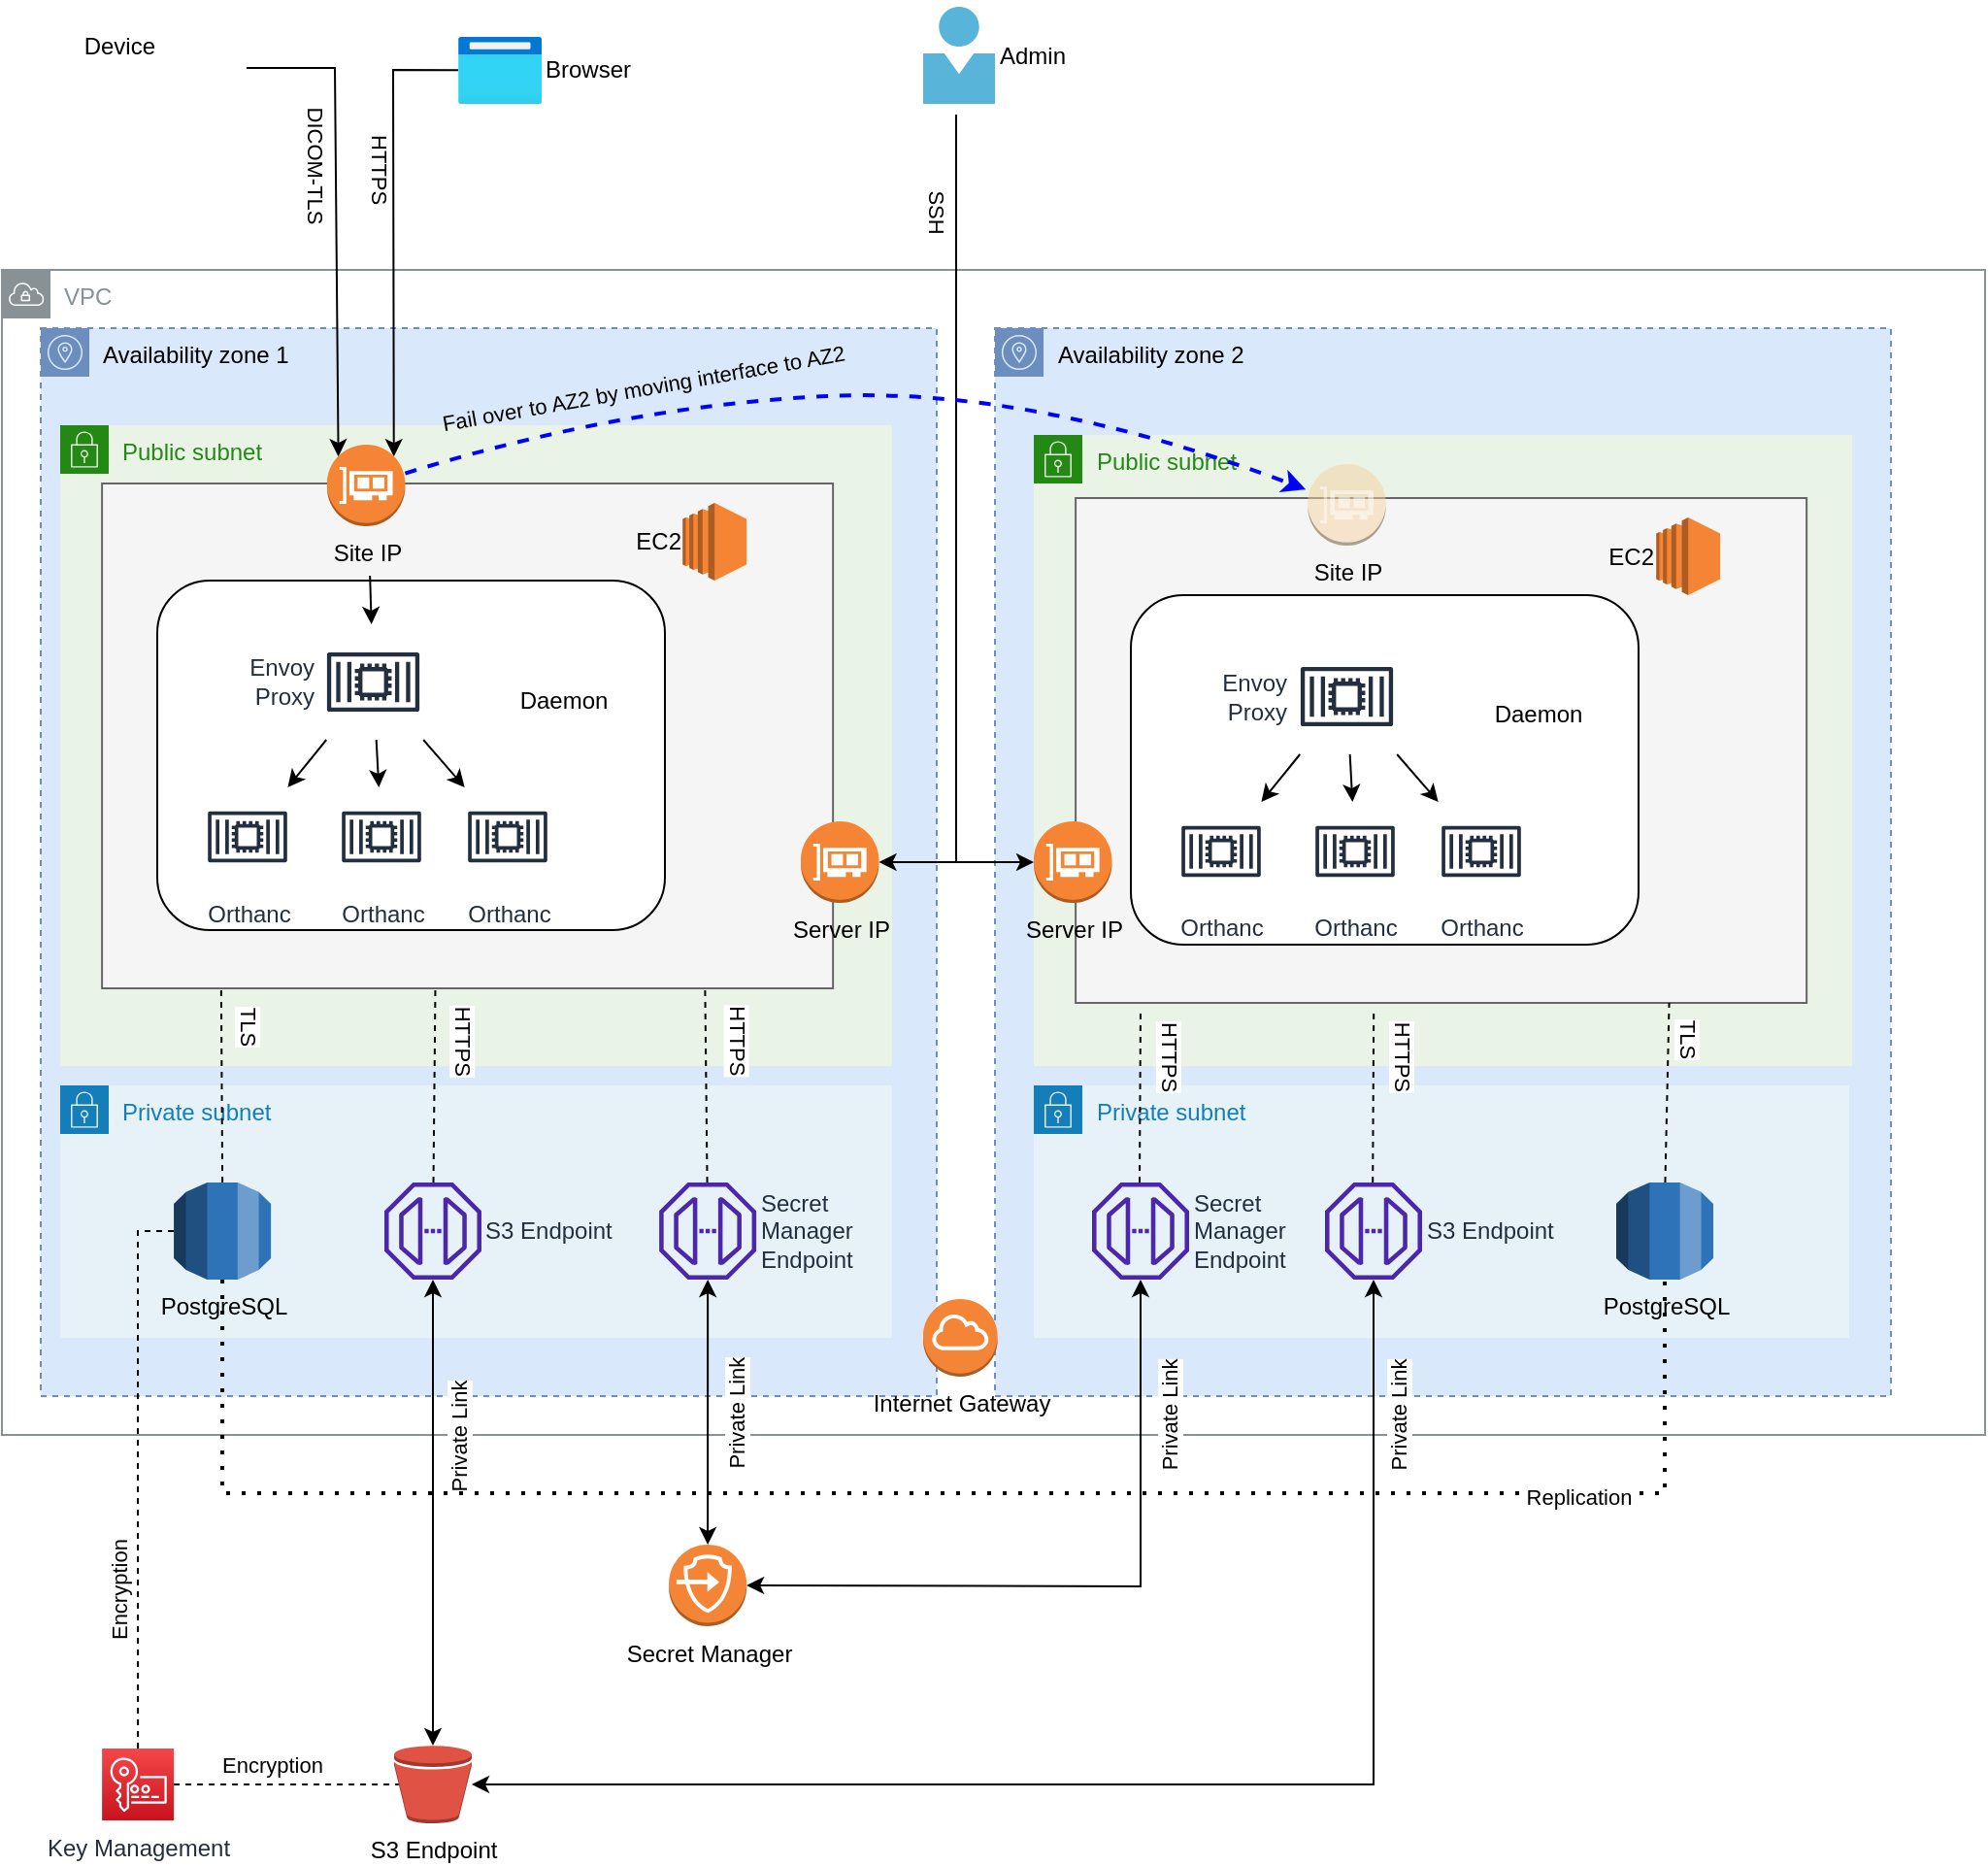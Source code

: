 <mxfile version="20.5.3" type="device"><diagram id="QTiDfhaBVZw6TGImOVXF" name="Page-1"><mxGraphModel dx="946" dy="585" grid="1" gridSize="10" guides="1" tooltips="1" connect="1" arrows="1" fold="1" page="1" pageScale="1" pageWidth="850" pageHeight="1100" math="0" shadow="0"><root><mxCell id="0"/><mxCell id="1" parent="0"/><mxCell id="wy8Q__5yKFntjVzz3vQ7-47" value="VPC" style="outlineConnect=0;gradientColor=none;html=1;whiteSpace=wrap;fontSize=12;fontStyle=0;shape=mxgraph.aws4.group;grIcon=mxgraph.aws4.group_vpc;strokeColor=#879196;fillColor=none;verticalAlign=top;align=left;spacingLeft=30;fontColor=#879196;dashed=0;" parent="1" vertex="1"><mxGeometry x="80" y="180" width="1021.5" height="600" as="geometry"/></mxCell><mxCell id="wy8Q__5yKFntjVzz3vQ7-43" value="Availability zone 1" style="outlineConnect=0;html=1;whiteSpace=wrap;fontSize=12;fontStyle=0;shape=mxgraph.aws4.group;grIcon=mxgraph.aws4.group_availability_zone;verticalAlign=top;align=left;spacingLeft=30;dashed=1;fillColor=#dae8fc;strokeColor=#6c8ebf;" parent="1" vertex="1"><mxGeometry x="100" y="210" width="461.5" height="550" as="geometry"/></mxCell><mxCell id="wy8Q__5yKFntjVzz3vQ7-44" value="Public subnet" style="points=[[0,0],[0.25,0],[0.5,0],[0.75,0],[1,0],[1,0.25],[1,0.5],[1,0.75],[1,1],[0.75,1],[0.5,1],[0.25,1],[0,1],[0,0.75],[0,0.5],[0,0.25]];outlineConnect=0;gradientColor=none;html=1;whiteSpace=wrap;fontSize=12;fontStyle=0;shape=mxgraph.aws4.group;grIcon=mxgraph.aws4.group_security_group;grStroke=0;strokeColor=#248814;fillColor=#E9F3E6;verticalAlign=top;align=left;spacingLeft=30;fontColor=#248814;dashed=0;" parent="1" vertex="1"><mxGeometry x="110" y="260" width="428.56" height="330" as="geometry"/></mxCell><mxCell id="wy8Q__5yKFntjVzz3vQ7-45" value="" style="rounded=0;whiteSpace=wrap;html=1;fillColor=#f5f5f5;strokeColor=#666666;fontColor=#333333;" parent="1" vertex="1"><mxGeometry x="131.56" y="290" width="376.5" height="260" as="geometry"/></mxCell><mxCell id="wy8Q__5yKFntjVzz3vQ7-46" value="Private subnet" style="points=[[0,0],[0.25,0],[0.5,0],[0.75,0],[1,0],[1,0.25],[1,0.5],[1,0.75],[1,1],[0.75,1],[0.5,1],[0.25,1],[0,1],[0,0.75],[0,0.5],[0,0.25]];outlineConnect=0;gradientColor=none;html=1;whiteSpace=wrap;fontSize=12;fontStyle=0;shape=mxgraph.aws4.group;grIcon=mxgraph.aws4.group_security_group;grStroke=0;strokeColor=#147EBA;fillColor=#E6F2F8;verticalAlign=top;align=left;spacingLeft=30;fontColor=#147EBA;dashed=0;" parent="1" vertex="1"><mxGeometry x="110" y="600" width="428.56" height="130" as="geometry"/></mxCell><mxCell id="wy8Q__5yKFntjVzz3vQ7-56" value="EC2" style="outlineConnect=0;dashed=0;verticalLabelPosition=middle;verticalAlign=middle;align=right;html=1;shape=mxgraph.aws3.ec2;fillColor=#F58534;gradientColor=none;labelPosition=left;" parent="1" vertex="1"><mxGeometry x="430.62" y="300" width="32.94" height="40" as="geometry"/></mxCell><mxCell id="wy8Q__5yKFntjVzz3vQ7-57" value="Availability zone 2" style="outlineConnect=0;html=1;whiteSpace=wrap;fontSize=12;fontStyle=0;shape=mxgraph.aws4.group;grIcon=mxgraph.aws4.group_availability_zone;verticalAlign=top;align=left;spacingLeft=30;dashed=1;fillColor=#dae8fc;strokeColor=#6c8ebf;" parent="1" vertex="1"><mxGeometry x="591.5" y="210" width="461.5" height="550" as="geometry"/></mxCell><mxCell id="wy8Q__5yKFntjVzz3vQ7-58" value="Public subnet" style="points=[[0,0],[0.25,0],[0.5,0],[0.75,0],[1,0],[1,0.25],[1,0.5],[1,0.75],[1,1],[0.75,1],[0.5,1],[0.25,1],[0,1],[0,0.75],[0,0.5],[0,0.25]];outlineConnect=0;gradientColor=none;html=1;whiteSpace=wrap;fontSize=12;fontStyle=0;shape=mxgraph.aws4.group;grIcon=mxgraph.aws4.group_security_group;grStroke=0;strokeColor=#248814;fillColor=#E9F3E6;verticalAlign=top;align=left;spacingLeft=30;fontColor=#248814;dashed=0;" parent="1" vertex="1"><mxGeometry x="611.5" y="265" width="421.5" height="325" as="geometry"/></mxCell><mxCell id="wy8Q__5yKFntjVzz3vQ7-63" value="Private subnet" style="points=[[0,0],[0.25,0],[0.5,0],[0.75,0],[1,0],[1,0.25],[1,0.5],[1,0.75],[1,1],[0.75,1],[0.5,1],[0.25,1],[0,1],[0,0.75],[0,0.5],[0,0.25]];outlineConnect=0;gradientColor=none;html=1;whiteSpace=wrap;fontSize=12;fontStyle=0;shape=mxgraph.aws4.group;grIcon=mxgraph.aws4.group_security_group;grStroke=0;strokeColor=#147EBA;fillColor=#E6F2F8;verticalAlign=top;align=left;spacingLeft=30;fontColor=#147EBA;dashed=0;" parent="1" vertex="1"><mxGeometry x="611.5" y="600" width="420" height="130" as="geometry"/></mxCell><mxCell id="wy8Q__5yKFntjVzz3vQ7-65" value="PostgreSQL" style="outlineConnect=0;dashed=0;verticalLabelPosition=bottom;verticalAlign=top;align=center;html=1;shape=mxgraph.aws3.rds;fillColor=#2E73B8;gradientColor=none;labelPosition=center;" parent="1" vertex="1"><mxGeometry x="168.56" y="650" width="50" height="50" as="geometry"/></mxCell><mxCell id="wy8Q__5yKFntjVzz3vQ7-77" value="Browser" style="aspect=fixed;html=1;points=[];align=left;image;fontSize=12;image=img/lib/azure2/general/Browser.svg;labelPosition=right;verticalLabelPosition=middle;verticalAlign=middle;" parent="1" vertex="1"><mxGeometry x="315.0" y="60" width="43.13" height="34.5" as="geometry"/></mxCell><mxCell id="wy8Q__5yKFntjVzz3vQ7-81" value="" style="rounded=1;whiteSpace=wrap;html=1;verticalAlign=middle;" parent="1" vertex="1"><mxGeometry x="160" y="340" width="261.5" height="180" as="geometry"/></mxCell><mxCell id="wy8Q__5yKFntjVzz3vQ7-78" value="Envoy&lt;br&gt;Proxy" style="sketch=0;outlineConnect=0;fontColor=#232F3E;gradientColor=none;strokeColor=#232F3E;fillColor=#ffffff;dashed=0;verticalLabelPosition=middle;verticalAlign=middle;align=right;html=1;fontSize=12;fontStyle=0;aspect=fixed;shape=mxgraph.aws4.resourceIcon;resIcon=mxgraph.aws4.container_2;labelPosition=left;" parent="1" vertex="1"><mxGeometry x="241.5" y="362.5" width="59.5" height="59.5" as="geometry"/></mxCell><mxCell id="wy8Q__5yKFntjVzz3vQ7-79" value="Orthanc" style="sketch=0;outlineConnect=0;fontColor=#232F3E;gradientColor=none;strokeColor=#232F3E;fillColor=#ffffff;dashed=0;verticalLabelPosition=bottom;verticalAlign=top;align=center;html=1;fontSize=12;fontStyle=0;aspect=fixed;shape=mxgraph.aws4.resourceIcon;resIcon=mxgraph.aws4.container_2;labelPosition=center;" parent="1" vertex="1"><mxGeometry x="181" y="446.5" width="51" height="51" as="geometry"/></mxCell><mxCell id="wy8Q__5yKFntjVzz3vQ7-82" value="" style="endArrow=classic;html=1;rounded=0;" parent="1" source="wy8Q__5yKFntjVzz3vQ7-78" target="wy8Q__5yKFntjVzz3vQ7-79" edge="1"><mxGeometry width="50" height="50" relative="1" as="geometry"><mxPoint x="470" y="510" as="sourcePoint"/><mxPoint x="206" y="460" as="targetPoint"/></mxGeometry></mxCell><mxCell id="wy8Q__5yKFntjVzz3vQ7-80" value="Daemon" style="shape=image;html=1;verticalAlign=top;verticalLabelPosition=bottom;labelBackgroundColor=#ffffff;imageAspect=0;aspect=fixed;image=https://cdn1.iconfinder.com/data/icons/social-media-2106/24/social_media_social_media_logo_docker-128.png" parent="1" vertex="1"><mxGeometry x="350.53" y="350" width="37.5" height="37.5" as="geometry"/></mxCell><mxCell id="wy8Q__5yKFntjVzz3vQ7-86" value="Device" style="shape=image;html=1;verticalAlign=middle;verticalLabelPosition=middle;labelBackgroundColor=#ffffff;imageAspect=0;aspect=fixed;image=https://cdn1.iconfinder.com/data/icons/computer-hardware-hand-drawn-vol-2/52/scanner__scan__machine__media__multimedia__scanning__office-128.png;labelPosition=left;align=right;" parent="1" vertex="1"><mxGeometry x="160" y="41.5" width="46" height="46" as="geometry"/></mxCell><mxCell id="wy8Q__5yKFntjVzz3vQ7-88" value="Admin" style="sketch=0;aspect=fixed;html=1;points=[];align=left;image;fontSize=12;image=img/lib/mscae/Person.svg;labelPosition=right;verticalLabelPosition=middle;verticalAlign=middle;" parent="1" vertex="1"><mxGeometry x="554.5" y="44.5" width="37" height="50" as="geometry"/></mxCell><mxCell id="wy8Q__5yKFntjVzz3vQ7-98" value="Secret Manager" style="outlineConnect=0;dashed=0;verticalLabelPosition=bottom;verticalAlign=top;align=center;html=1;shape=mxgraph.aws3.endpoints;fillColor=#F58536;gradientColor=none;" parent="1" vertex="1"><mxGeometry x="423.56" y="836.5" width="40" height="42" as="geometry"/></mxCell><mxCell id="wy8Q__5yKFntjVzz3vQ7-99" value="S3 Endpoint" style="outlineConnect=0;dashed=0;verticalLabelPosition=bottom;verticalAlign=top;align=center;html=1;shape=mxgraph.aws3.bucket;fillColor=#E05243;gradientColor=none;" parent="1" vertex="1"><mxGeometry x="282" y="940" width="40" height="40" as="geometry"/></mxCell><mxCell id="P0doHV3i4hpOtutFLJiP-2" value="Orthanc" style="sketch=0;outlineConnect=0;fontColor=#232F3E;gradientColor=none;strokeColor=#232F3E;fillColor=#ffffff;dashed=0;verticalLabelPosition=bottom;verticalAlign=top;align=center;html=1;fontSize=12;fontStyle=0;aspect=fixed;shape=mxgraph.aws4.resourceIcon;resIcon=mxgraph.aws4.container_2;labelPosition=center;" parent="1" vertex="1"><mxGeometry x="250" y="446.5" width="51" height="51" as="geometry"/></mxCell><mxCell id="P0doHV3i4hpOtutFLJiP-3" value="Orthanc" style="sketch=0;outlineConnect=0;fontColor=#232F3E;gradientColor=none;strokeColor=#232F3E;fillColor=#ffffff;dashed=0;verticalLabelPosition=bottom;verticalAlign=top;align=center;html=1;fontSize=12;fontStyle=0;aspect=fixed;shape=mxgraph.aws4.resourceIcon;resIcon=mxgraph.aws4.container_2;labelPosition=center;" parent="1" vertex="1"><mxGeometry x="315" y="446.5" width="51" height="51" as="geometry"/></mxCell><mxCell id="P0doHV3i4hpOtutFLJiP-4" value="" style="endArrow=classic;html=1;rounded=0;" parent="1" source="wy8Q__5yKFntjVzz3vQ7-78" target="P0doHV3i4hpOtutFLJiP-3" edge="1"><mxGeometry width="50" height="50" relative="1" as="geometry"><mxPoint x="254.5" y="438.398" as="sourcePoint"/><mxPoint x="242" y="450.602" as="targetPoint"/></mxGeometry></mxCell><mxCell id="P0doHV3i4hpOtutFLJiP-5" value="" style="endArrow=classic;html=1;rounded=0;" parent="1" source="wy8Q__5yKFntjVzz3vQ7-78" target="P0doHV3i4hpOtutFLJiP-2" edge="1"><mxGeometry width="50" height="50" relative="1" as="geometry"><mxPoint x="309.179" y="431" as="sourcePoint"/><mxPoint x="326.821" y="450" as="targetPoint"/></mxGeometry></mxCell><mxCell id="P0doHV3i4hpOtutFLJiP-7" value="S3 Endpoint" style="sketch=0;outlineConnect=0;fontColor=#232F3E;gradientColor=none;fillColor=#4D27AA;strokeColor=none;dashed=0;verticalLabelPosition=middle;verticalAlign=middle;align=left;html=1;fontSize=12;fontStyle=0;aspect=fixed;pointerEvents=1;shape=mxgraph.aws4.endpoint;labelPosition=right;" parent="1" vertex="1"><mxGeometry x="277" y="650" width="50" height="50" as="geometry"/></mxCell><mxCell id="P0doHV3i4hpOtutFLJiP-9" value="Secret&lt;br&gt;Manager&lt;br&gt;Endpoint" style="sketch=0;outlineConnect=0;fontColor=#232F3E;gradientColor=none;fillColor=#4D27AA;strokeColor=none;dashed=0;verticalLabelPosition=middle;verticalAlign=middle;align=left;html=1;fontSize=12;fontStyle=0;aspect=fixed;pointerEvents=1;shape=mxgraph.aws4.endpoint;labelPosition=right;" parent="1" vertex="1"><mxGeometry x="418.56" y="650" width="50" height="50" as="geometry"/></mxCell><mxCell id="P0doHV3i4hpOtutFLJiP-10" value="" style="endArrow=classic;startArrow=classic;html=1;rounded=0;exitX=0.5;exitY=0;exitDx=0;exitDy=0;exitPerimeter=0;" parent="1" source="wy8Q__5yKFntjVzz3vQ7-99" target="P0doHV3i4hpOtutFLJiP-7" edge="1"><mxGeometry width="50" height="50" relative="1" as="geometry"><mxPoint x="318.56" y="610" as="sourcePoint"/><mxPoint x="368.56" y="560" as="targetPoint"/></mxGeometry></mxCell><mxCell id="P0doHV3i4hpOtutFLJiP-16" value="Private Link" style="edgeLabel;html=1;align=center;verticalAlign=middle;resizable=0;points=[];rotation=-90;" parent="P0doHV3i4hpOtutFLJiP-10" vertex="1" connectable="0"><mxGeometry x="0.643" y="-1" relative="1" as="geometry"><mxPoint x="12" y="38" as="offset"/></mxGeometry></mxCell><mxCell id="P0doHV3i4hpOtutFLJiP-11" value="" style="endArrow=classic;startArrow=classic;html=1;rounded=0;" parent="1" source="wy8Q__5yKFntjVzz3vQ7-98" target="P0doHV3i4hpOtutFLJiP-9" edge="1"><mxGeometry width="50" height="50" relative="1" as="geometry"><mxPoint x="312.0" y="850" as="sourcePoint"/><mxPoint x="312.0" y="710" as="targetPoint"/></mxGeometry></mxCell><mxCell id="P0doHV3i4hpOtutFLJiP-17" value="Private Link" style="edgeLabel;html=1;align=center;verticalAlign=middle;resizable=0;points=[];rotation=-90;" parent="P0doHV3i4hpOtutFLJiP-11" vertex="1" connectable="0"><mxGeometry x="0.511" y="1" relative="1" as="geometry"><mxPoint x="16" y="36" as="offset"/></mxGeometry></mxCell><mxCell id="P0doHV3i4hpOtutFLJiP-19" value="" style="endArrow=classic;html=1;rounded=0;entryX=1;entryY=0.5;entryDx=0;entryDy=0;entryPerimeter=0;" parent="1" target="P0doHV3i4hpOtutFLJiP-44" edge="1"><mxGeometry width="50" height="50" relative="1" as="geometry"><mxPoint x="571.5" y="100" as="sourcePoint"/><mxPoint x="258.56" y="550" as="targetPoint"/><Array as="points"><mxPoint x="571.5" y="485"/></Array></mxGeometry></mxCell><mxCell id="P0doHV3i4hpOtutFLJiP-25" value="" style="endArrow=none;dashed=1;html=1;rounded=0;entryX=0.456;entryY=1;entryDx=0;entryDy=0;entryPerimeter=0;" parent="1" source="P0doHV3i4hpOtutFLJiP-7" target="wy8Q__5yKFntjVzz3vQ7-45" edge="1"><mxGeometry width="50" height="50" relative="1" as="geometry"><mxPoint x="311.5" y="590" as="sourcePoint"/><mxPoint x="361.5" y="540" as="targetPoint"/></mxGeometry></mxCell><mxCell id="P0doHV3i4hpOtutFLJiP-31" value="HTTPS" style="edgeLabel;html=1;align=center;verticalAlign=middle;resizable=0;points=[];rotation=90;" parent="P0doHV3i4hpOtutFLJiP-25" vertex="1" connectable="0"><mxGeometry x="0.728" relative="1" as="geometry"><mxPoint x="15" y="13" as="offset"/></mxGeometry></mxCell><mxCell id="P0doHV3i4hpOtutFLJiP-26" value="" style="endArrow=none;dashed=1;html=1;rounded=0;entryX=0.825;entryY=0.997;entryDx=0;entryDy=0;entryPerimeter=0;" parent="1" source="P0doHV3i4hpOtutFLJiP-9" target="wy8Q__5yKFntjVzz3vQ7-45" edge="1"><mxGeometry width="50" height="50" relative="1" as="geometry"><mxPoint x="308.838" y="660" as="sourcePoint"/><mxPoint x="288.726" y="501" as="targetPoint"/></mxGeometry></mxCell><mxCell id="P0doHV3i4hpOtutFLJiP-32" value="HTTPS" style="edgeLabel;html=1;align=center;verticalAlign=middle;resizable=0;points=[];rotation=90;" parent="P0doHV3i4hpOtutFLJiP-26" vertex="1" connectable="0"><mxGeometry x="0.714" y="-2" relative="1" as="geometry"><mxPoint x="15" y="13" as="offset"/></mxGeometry></mxCell><mxCell id="P0doHV3i4hpOtutFLJiP-29" value="" style="endArrow=none;dashed=1;html=1;rounded=0;entryX=0.163;entryY=0.998;entryDx=0;entryDy=0;entryPerimeter=0;exitX=0.5;exitY=0;exitDx=0;exitDy=0;exitPerimeter=0;" parent="1" source="wy8Q__5yKFntjVzz3vQ7-65" target="wy8Q__5yKFntjVzz3vQ7-45" edge="1"><mxGeometry width="50" height="50" relative="1" as="geometry"><mxPoint x="311.581" y="660" as="sourcePoint"/><mxPoint x="309.903" y="560.0" as="targetPoint"/></mxGeometry></mxCell><mxCell id="P0doHV3i4hpOtutFLJiP-30" value="TLS" style="edgeLabel;html=1;align=center;verticalAlign=middle;resizable=0;points=[];rotation=90;" parent="P0doHV3i4hpOtutFLJiP-29" vertex="1" connectable="0"><mxGeometry x="0.691" y="2" relative="1" as="geometry"><mxPoint x="16" y="4" as="offset"/></mxGeometry></mxCell><mxCell id="P0doHV3i4hpOtutFLJiP-33" value="Key Management" style="sketch=0;points=[[0,0,0],[0.25,0,0],[0.5,0,0],[0.75,0,0],[1,0,0],[0,1,0],[0.25,1,0],[0.5,1,0],[0.75,1,0],[1,1,0],[0,0.25,0],[0,0.5,0],[0,0.75,0],[1,0.25,0],[1,0.5,0],[1,0.75,0]];outlineConnect=0;fontColor=#232F3E;gradientColor=#F54749;gradientDirection=north;fillColor=#C7131F;strokeColor=#ffffff;dashed=0;verticalLabelPosition=bottom;verticalAlign=top;align=center;html=1;fontSize=12;fontStyle=0;aspect=fixed;shape=mxgraph.aws4.resourceIcon;resIcon=mxgraph.aws4.key_management_service;" parent="1" vertex="1"><mxGeometry x="131.56" y="941.5" width="37" height="37" as="geometry"/></mxCell><mxCell id="P0doHV3i4hpOtutFLJiP-34" value="" style="endArrow=none;dashed=1;html=1;rounded=0;exitX=1;exitY=0.5;exitDx=0;exitDy=0;exitPerimeter=0;entryX=0.06;entryY=0.5;entryDx=0;entryDy=0;entryPerimeter=0;" parent="1" source="P0doHV3i4hpOtutFLJiP-33" target="wy8Q__5yKFntjVzz3vQ7-99" edge="1"><mxGeometry width="50" height="50" relative="1" as="geometry"><mxPoint x="271.5" y="760" as="sourcePoint"/><mxPoint x="321.5" y="710" as="targetPoint"/></mxGeometry></mxCell><mxCell id="P0doHV3i4hpOtutFLJiP-35" value="Encryption" style="edgeLabel;html=1;align=center;verticalAlign=middle;resizable=0;points=[];" parent="P0doHV3i4hpOtutFLJiP-34" vertex="1" connectable="0"><mxGeometry x="-0.303" relative="1" as="geometry"><mxPoint x="10" y="-10" as="offset"/></mxGeometry></mxCell><mxCell id="P0doHV3i4hpOtutFLJiP-37" value="" style="endArrow=classic;html=1;rounded=0;exitX=0.419;exitY=-0.014;exitDx=0;exitDy=0;exitPerimeter=0;" parent="1" source="wy8Q__5yKFntjVzz3vQ7-81" target="wy8Q__5yKFntjVzz3vQ7-78" edge="1"><mxGeometry width="50" height="50" relative="1" as="geometry"><mxPoint x="244.64" y="350" as="sourcePoint"/><mxPoint x="266.941" y="385.75" as="targetPoint"/></mxGeometry></mxCell><mxCell id="P0doHV3i4hpOtutFLJiP-39" value="" style="endArrow=classic;html=1;rounded=0;entryX=0.145;entryY=0.145;entryDx=0;entryDy=0;entryPerimeter=0;exitX=1;exitY=0.75;exitDx=0;exitDy=0;" parent="1" source="wy8Q__5yKFntjVzz3vQ7-86" target="P0doHV3i4hpOtutFLJiP-45" edge="1"><mxGeometry width="50" height="50" relative="1" as="geometry"><mxPoint x="251.5" y="150" as="sourcePoint"/><mxPoint x="241.5" y="340" as="targetPoint"/><Array as="points"><mxPoint x="251.5" y="76"/></Array></mxGeometry></mxCell><mxCell id="P0doHV3i4hpOtutFLJiP-40" value="DICOM-TLS" style="edgeLabel;html=1;align=center;verticalAlign=middle;resizable=0;points=[];rotation=90;" parent="P0doHV3i4hpOtutFLJiP-39" vertex="1" connectable="0"><mxGeometry x="-0.72" relative="1" as="geometry"><mxPoint x="1" y="50" as="offset"/></mxGeometry></mxCell><mxCell id="P0doHV3i4hpOtutFLJiP-41" value="" style="endArrow=classic;html=1;rounded=0;entryX=0.855;entryY=0.145;entryDx=0;entryDy=0;entryPerimeter=0;" parent="1" source="wy8Q__5yKFntjVzz3vQ7-77" target="P0doHV3i4hpOtutFLJiP-45" edge="1"><mxGeometry width="50" height="50" relative="1" as="geometry"><mxPoint x="251.5" y="150" as="sourcePoint"/><mxPoint x="301.5" y="100" as="targetPoint"/><Array as="points"><mxPoint x="281.5" y="77"/></Array></mxGeometry></mxCell><mxCell id="P0doHV3i4hpOtutFLJiP-42" value="HTTPS" style="edgeLabel;html=1;align=center;verticalAlign=middle;resizable=0;points=[];rotation=90;" parent="P0doHV3i4hpOtutFLJiP-41" vertex="1" connectable="0"><mxGeometry x="-0.825" relative="1" as="geometry"><mxPoint x="-20" y="51" as="offset"/></mxGeometry></mxCell><mxCell id="P0doHV3i4hpOtutFLJiP-44" value="Server IP" style="outlineConnect=0;dashed=0;verticalLabelPosition=bottom;verticalAlign=top;align=center;html=1;shape=mxgraph.aws3.elastic_network_interface;fillColor=#F58534;gradientColor=none;" parent="1" vertex="1"><mxGeometry x="491.5" y="464" width="40.25" height="42" as="geometry"/></mxCell><mxCell id="P0doHV3i4hpOtutFLJiP-45" value="Site IP" style="outlineConnect=0;dashed=0;verticalLabelPosition=bottom;verticalAlign=top;align=center;html=1;shape=mxgraph.aws3.elastic_network_interface;fillColor=#F58534;gradientColor=none;" parent="1" vertex="1"><mxGeometry x="247.46" y="270" width="40.25" height="42" as="geometry"/></mxCell><mxCell id="P0doHV3i4hpOtutFLJiP-46" value="PostgreSQL" style="outlineConnect=0;dashed=0;verticalLabelPosition=bottom;verticalAlign=top;align=center;html=1;shape=mxgraph.aws3.rds;fillColor=#2E73B8;gradientColor=none;labelPosition=center;" parent="1" vertex="1"><mxGeometry x="911.5" y="650" width="50" height="50" as="geometry"/></mxCell><mxCell id="P0doHV3i4hpOtutFLJiP-47" value="S3 Endpoint" style="sketch=0;outlineConnect=0;fontColor=#232F3E;gradientColor=none;fillColor=#4D27AA;strokeColor=none;dashed=0;verticalLabelPosition=middle;verticalAlign=middle;align=left;html=1;fontSize=12;fontStyle=0;aspect=fixed;pointerEvents=1;shape=mxgraph.aws4.endpoint;labelPosition=right;" parent="1" vertex="1"><mxGeometry x="761.5" y="650" width="50" height="50" as="geometry"/></mxCell><mxCell id="P0doHV3i4hpOtutFLJiP-48" value="Secret&lt;br&gt;Manager&lt;br&gt;Endpoint" style="sketch=0;outlineConnect=0;fontColor=#232F3E;gradientColor=none;fillColor=#4D27AA;strokeColor=none;dashed=0;verticalLabelPosition=middle;verticalAlign=middle;align=left;html=1;fontSize=12;fontStyle=0;aspect=fixed;pointerEvents=1;shape=mxgraph.aws4.endpoint;labelPosition=right;" parent="1" vertex="1"><mxGeometry x="641.5" y="650" width="50" height="50" as="geometry"/></mxCell><mxCell id="P0doHV3i4hpOtutFLJiP-49" value="" style="endArrow=none;dashed=1;html=1;dashPattern=1 3;strokeWidth=2;rounded=0;" parent="1" source="wy8Q__5yKFntjVzz3vQ7-65" target="P0doHV3i4hpOtutFLJiP-46" edge="1"><mxGeometry width="50" height="50" relative="1" as="geometry"><mxPoint x="441.5" y="760" as="sourcePoint"/><mxPoint x="491.5" y="710" as="targetPoint"/><Array as="points"><mxPoint x="193.5" y="810"/><mxPoint x="936.5" y="810"/></Array></mxGeometry></mxCell><mxCell id="P0doHV3i4hpOtutFLJiP-50" value="Replication" style="edgeLabel;html=1;align=center;verticalAlign=middle;resizable=0;points=[];" parent="P0doHV3i4hpOtutFLJiP-49" vertex="1" connectable="0"><mxGeometry x="0.543" y="-2" relative="1" as="geometry"><mxPoint x="65" as="offset"/></mxGeometry></mxCell><mxCell id="P0doHV3i4hpOtutFLJiP-51" value="" style="endArrow=classic;startArrow=classic;html=1;rounded=0;exitX=1;exitY=0.5;exitDx=0;exitDy=0;exitPerimeter=0;" parent="1" source="wy8Q__5yKFntjVzz3vQ7-98" target="P0doHV3i4hpOtutFLJiP-48" edge="1"><mxGeometry width="50" height="50" relative="1" as="geometry"><mxPoint x="453.56" y="846.5" as="sourcePoint"/><mxPoint x="453.56" y="710" as="targetPoint"/><Array as="points"><mxPoint x="666.5" y="858"/></Array></mxGeometry></mxCell><mxCell id="P0doHV3i4hpOtutFLJiP-52" value="Private Link" style="edgeLabel;html=1;align=center;verticalAlign=middle;resizable=0;points=[];rotation=-90;" parent="P0doHV3i4hpOtutFLJiP-51" vertex="1" connectable="0"><mxGeometry x="0.511" y="1" relative="1" as="geometry"><mxPoint x="16" y="-18" as="offset"/></mxGeometry></mxCell><mxCell id="P0doHV3i4hpOtutFLJiP-53" value="" style="endArrow=classic;startArrow=classic;html=1;rounded=0;" parent="1" source="wy8Q__5yKFntjVzz3vQ7-99" target="P0doHV3i4hpOtutFLJiP-47" edge="1"><mxGeometry width="50" height="50" relative="1" as="geometry"><mxPoint x="312" y="950" as="sourcePoint"/><mxPoint x="312" y="710" as="targetPoint"/><Array as="points"><mxPoint x="786.5" y="960"/></Array></mxGeometry></mxCell><mxCell id="P0doHV3i4hpOtutFLJiP-54" value="Private Link" style="edgeLabel;html=1;align=center;verticalAlign=middle;resizable=0;points=[];rotation=-90;" parent="P0doHV3i4hpOtutFLJiP-53" vertex="1" connectable="0"><mxGeometry x="0.643" y="-1" relative="1" as="geometry"><mxPoint x="12" y="-59" as="offset"/></mxGeometry></mxCell><mxCell id="P0doHV3i4hpOtutFLJiP-57" value="" style="rounded=0;whiteSpace=wrap;html=1;fillColor=#f5f5f5;strokeColor=#666666;fontColor=#333333;" parent="1" vertex="1"><mxGeometry x="633.06" y="297.5" width="376.5" height="260" as="geometry"/></mxCell><mxCell id="P0doHV3i4hpOtutFLJiP-58" value="EC2" style="outlineConnect=0;dashed=0;verticalLabelPosition=middle;verticalAlign=middle;align=right;html=1;shape=mxgraph.aws3.ec2;fillColor=#F58534;gradientColor=none;labelPosition=left;" parent="1" vertex="1"><mxGeometry x="932.12" y="307.5" width="32.94" height="40" as="geometry"/></mxCell><mxCell id="P0doHV3i4hpOtutFLJiP-59" value="" style="rounded=1;whiteSpace=wrap;html=1;verticalAlign=middle;" parent="1" vertex="1"><mxGeometry x="661.5" y="347.5" width="261.5" height="180" as="geometry"/></mxCell><mxCell id="P0doHV3i4hpOtutFLJiP-60" value="Envoy&lt;br&gt;Proxy" style="sketch=0;outlineConnect=0;fontColor=#232F3E;gradientColor=none;strokeColor=#232F3E;fillColor=#ffffff;dashed=0;verticalLabelPosition=middle;verticalAlign=middle;align=right;html=1;fontSize=12;fontStyle=0;aspect=fixed;shape=mxgraph.aws4.resourceIcon;resIcon=mxgraph.aws4.container_2;labelPosition=left;" parent="1" vertex="1"><mxGeometry x="743" y="370" width="59.5" height="59.5" as="geometry"/></mxCell><mxCell id="P0doHV3i4hpOtutFLJiP-61" value="Orthanc" style="sketch=0;outlineConnect=0;fontColor=#232F3E;gradientColor=none;strokeColor=#232F3E;fillColor=#ffffff;dashed=0;verticalLabelPosition=bottom;verticalAlign=top;align=center;html=1;fontSize=12;fontStyle=0;aspect=fixed;shape=mxgraph.aws4.resourceIcon;resIcon=mxgraph.aws4.container_2;labelPosition=center;" parent="1" vertex="1"><mxGeometry x="682.5" y="454" width="51" height="51" as="geometry"/></mxCell><mxCell id="P0doHV3i4hpOtutFLJiP-62" value="" style="endArrow=classic;html=1;rounded=0;" parent="1" source="P0doHV3i4hpOtutFLJiP-60" target="P0doHV3i4hpOtutFLJiP-61" edge="1"><mxGeometry width="50" height="50" relative="1" as="geometry"><mxPoint x="971.5" y="517.5" as="sourcePoint"/><mxPoint x="707.5" y="467.5" as="targetPoint"/></mxGeometry></mxCell><mxCell id="P0doHV3i4hpOtutFLJiP-63" value="Daemon" style="shape=image;html=1;verticalAlign=top;verticalLabelPosition=bottom;labelBackgroundColor=#ffffff;imageAspect=0;aspect=fixed;image=https://cdn1.iconfinder.com/data/icons/social-media-2106/24/social_media_social_media_logo_docker-128.png" parent="1" vertex="1"><mxGeometry x="852.03" y="357.5" width="37.5" height="37.5" as="geometry"/></mxCell><mxCell id="P0doHV3i4hpOtutFLJiP-64" value="Orthanc" style="sketch=0;outlineConnect=0;fontColor=#232F3E;gradientColor=none;strokeColor=#232F3E;fillColor=#ffffff;dashed=0;verticalLabelPosition=bottom;verticalAlign=top;align=center;html=1;fontSize=12;fontStyle=0;aspect=fixed;shape=mxgraph.aws4.resourceIcon;resIcon=mxgraph.aws4.container_2;labelPosition=center;" parent="1" vertex="1"><mxGeometry x="751.5" y="454" width="51" height="51" as="geometry"/></mxCell><mxCell id="P0doHV3i4hpOtutFLJiP-65" value="Orthanc" style="sketch=0;outlineConnect=0;fontColor=#232F3E;gradientColor=none;strokeColor=#232F3E;fillColor=#ffffff;dashed=0;verticalLabelPosition=bottom;verticalAlign=top;align=center;html=1;fontSize=12;fontStyle=0;aspect=fixed;shape=mxgraph.aws4.resourceIcon;resIcon=mxgraph.aws4.container_2;labelPosition=center;" parent="1" vertex="1"><mxGeometry x="816.5" y="454" width="51" height="51" as="geometry"/></mxCell><mxCell id="P0doHV3i4hpOtutFLJiP-66" value="" style="endArrow=classic;html=1;rounded=0;" parent="1" source="P0doHV3i4hpOtutFLJiP-60" target="P0doHV3i4hpOtutFLJiP-65" edge="1"><mxGeometry width="50" height="50" relative="1" as="geometry"><mxPoint x="756" y="445.898" as="sourcePoint"/><mxPoint x="743.5" y="458.102" as="targetPoint"/></mxGeometry></mxCell><mxCell id="P0doHV3i4hpOtutFLJiP-67" value="" style="endArrow=classic;html=1;rounded=0;" parent="1" source="P0doHV3i4hpOtutFLJiP-60" target="P0doHV3i4hpOtutFLJiP-64" edge="1"><mxGeometry width="50" height="50" relative="1" as="geometry"><mxPoint x="810.679" y="438.5" as="sourcePoint"/><mxPoint x="828.321" y="457.5" as="targetPoint"/></mxGeometry></mxCell><mxCell id="P0doHV3i4hpOtutFLJiP-68" value="Server IP" style="outlineConnect=0;dashed=0;verticalLabelPosition=bottom;verticalAlign=top;align=center;html=1;shape=mxgraph.aws3.elastic_network_interface;fillColor=#F58534;gradientColor=none;" parent="1" vertex="1"><mxGeometry x="611.5" y="464" width="40.25" height="42" as="geometry"/></mxCell><mxCell id="P0doHV3i4hpOtutFLJiP-69" value="" style="endArrow=classic;html=1;rounded=0;entryX=0;entryY=0.5;entryDx=0;entryDy=0;entryPerimeter=0;" parent="1" target="P0doHV3i4hpOtutFLJiP-68" edge="1"><mxGeometry width="50" height="50" relative="1" as="geometry"><mxPoint x="571.5" y="100" as="sourcePoint"/><mxPoint x="541.75" y="495" as="targetPoint"/><Array as="points"><mxPoint x="571.5" y="485"/></Array></mxGeometry></mxCell><mxCell id="P0doHV3i4hpOtutFLJiP-72" value="SSH" style="edgeLabel;html=1;align=center;verticalAlign=middle;resizable=0;points=[];rotation=90;" parent="P0doHV3i4hpOtutFLJiP-69" vertex="1" connectable="0"><mxGeometry x="-0.841" relative="1" as="geometry"><mxPoint x="-10" y="16" as="offset"/></mxGeometry></mxCell><mxCell id="P0doHV3i4hpOtutFLJiP-71" value="Internet Gateway" style="outlineConnect=0;dashed=0;verticalLabelPosition=bottom;verticalAlign=top;align=center;html=1;shape=mxgraph.aws3.internet_gateway;fillColor=#F58536;gradientColor=none;" parent="1" vertex="1"><mxGeometry x="554.5" y="710" width="38.33" height="40" as="geometry"/></mxCell><mxCell id="P0doHV3i4hpOtutFLJiP-73" value="" style="endArrow=none;dashed=1;html=1;rounded=0;entryX=0.812;entryY=1;entryDx=0;entryDy=0;entryPerimeter=0;exitX=0.5;exitY=0;exitDx=0;exitDy=0;exitPerimeter=0;" parent="1" target="P0doHV3i4hpOtutFLJiP-57" edge="1"><mxGeometry width="50" height="50" relative="1" as="geometry"><mxPoint x="936.73" y="650" as="sourcePoint"/><mxPoint x="936.099" y="549.48" as="targetPoint"/></mxGeometry></mxCell><mxCell id="P0doHV3i4hpOtutFLJiP-74" value="TLS" style="edgeLabel;html=1;align=center;verticalAlign=middle;resizable=0;points=[];rotation=90;" parent="P0doHV3i4hpOtutFLJiP-73" vertex="1" connectable="0"><mxGeometry x="0.691" y="2" relative="1" as="geometry"><mxPoint x="12" y="4" as="offset"/></mxGeometry></mxCell><mxCell id="P0doHV3i4hpOtutFLJiP-75" value="" style="endArrow=none;dashed=1;html=1;rounded=0;" parent="1" edge="1"><mxGeometry width="50" height="50" relative="1" as="geometry"><mxPoint x="665.999" y="650" as="sourcePoint"/><mxPoint x="666.5" y="560" as="targetPoint"/></mxGeometry></mxCell><mxCell id="P0doHV3i4hpOtutFLJiP-76" value="HTTPS" style="edgeLabel;html=1;align=center;verticalAlign=middle;resizable=0;points=[];rotation=90;" parent="P0doHV3i4hpOtutFLJiP-75" vertex="1" connectable="0"><mxGeometry x="0.728" relative="1" as="geometry"><mxPoint x="15" y="13" as="offset"/></mxGeometry></mxCell><mxCell id="P0doHV3i4hpOtutFLJiP-77" value="" style="endArrow=none;dashed=1;html=1;rounded=0;" parent="1" edge="1"><mxGeometry width="50" height="50" relative="1" as="geometry"><mxPoint x="786.099" y="650" as="sourcePoint"/><mxPoint x="786.6" y="560" as="targetPoint"/></mxGeometry></mxCell><mxCell id="P0doHV3i4hpOtutFLJiP-78" value="HTTPS" style="edgeLabel;html=1;align=center;verticalAlign=middle;resizable=0;points=[];rotation=90;" parent="P0doHV3i4hpOtutFLJiP-77" vertex="1" connectable="0"><mxGeometry x="0.728" relative="1" as="geometry"><mxPoint x="15" y="13" as="offset"/></mxGeometry></mxCell><mxCell id="yBTEZr3UJsLN9-MA5R_W-1" value="" style="endArrow=none;dashed=1;html=1;rounded=0;exitX=0.5;exitY=0;exitDx=0;exitDy=0;exitPerimeter=0;entryX=0;entryY=0.5;entryDx=0;entryDy=0;entryPerimeter=0;" edge="1" parent="1" source="P0doHV3i4hpOtutFLJiP-33" target="wy8Q__5yKFntjVzz3vQ7-65"><mxGeometry width="50" height="50" relative="1" as="geometry"><mxPoint x="197.25" y="970" as="sourcePoint"/><mxPoint x="294.4" y="970" as="targetPoint"/><Array as="points"><mxPoint x="150" y="675"/></Array></mxGeometry></mxCell><mxCell id="yBTEZr3UJsLN9-MA5R_W-2" value="Encryption" style="edgeLabel;html=1;align=center;verticalAlign=middle;resizable=0;points=[];rotation=-90;" vertex="1" connectable="0" parent="yBTEZr3UJsLN9-MA5R_W-1"><mxGeometry x="-0.303" relative="1" as="geometry"><mxPoint x="-10" y="18" as="offset"/></mxGeometry></mxCell><mxCell id="yBTEZr3UJsLN9-MA5R_W-4" value="" style="curved=1;endArrow=classic;html=1;rounded=0;strokeWidth=2;strokeColor=#0000FF;dashed=1;" edge="1" parent="1" source="P0doHV3i4hpOtutFLJiP-45" target="yBTEZr3UJsLN9-MA5R_W-6"><mxGeometry width="50" height="50" relative="1" as="geometry"><mxPoint x="463.56" y="160" as="sourcePoint"/><mxPoint x="513.56" y="110" as="targetPoint"/><Array as="points"><mxPoint x="400" y="250"/><mxPoint x="610" y="240"/></Array></mxGeometry></mxCell><mxCell id="yBTEZr3UJsLN9-MA5R_W-5" value="Fail over to AZ2 by moving interface to AZ2" style="edgeLabel;html=1;align=center;verticalAlign=middle;resizable=0;points=[];labelBackgroundColor=none;rotation=-10;" vertex="1" connectable="0" parent="yBTEZr3UJsLN9-MA5R_W-4"><mxGeometry x="-0.021" y="-1" relative="1" as="geometry"><mxPoint x="-107" y="-5" as="offset"/></mxGeometry></mxCell><mxCell id="yBTEZr3UJsLN9-MA5R_W-6" value="Site IP" style="outlineConnect=0;dashed=0;verticalLabelPosition=bottom;verticalAlign=top;align=center;html=1;shape=mxgraph.aws3.elastic_network_interface;fillColor=#F5D1A2;gradientColor=none;fillStyle=auto;opacity=50;shadow=0;sketch=0;perimeterSpacing=1;" vertex="1" parent="1"><mxGeometry x="752.63" y="280" width="40.25" height="42" as="geometry"/></mxCell></root></mxGraphModel></diagram></mxfile>